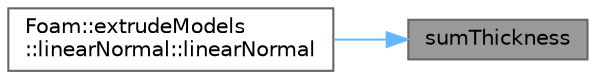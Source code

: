 digraph "sumThickness"
{
 // LATEX_PDF_SIZE
  bgcolor="transparent";
  edge [fontname=Helvetica,fontsize=10,labelfontname=Helvetica,labelfontsize=10];
  node [fontname=Helvetica,fontsize=10,shape=box,height=0.2,width=0.4];
  rankdir="RL";
  Node1 [id="Node000001",label="sumThickness",height=0.2,width=0.4,color="gray40", fillcolor="grey60", style="filled", fontcolor="black",tooltip=" "];
  Node1 -> Node2 [id="edge1_Node000001_Node000002",dir="back",color="steelblue1",style="solid",tooltip=" "];
  Node2 [id="Node000002",label="Foam::extrudeModels\l::linearNormal::linearNormal",height=0.2,width=0.4,color="grey40", fillcolor="white", style="filled",URL="$classFoam_1_1extrudeModels_1_1linearNormal.html#aeb980016cd1a1f2dc17dc3721304dc58",tooltip=" "];
}
